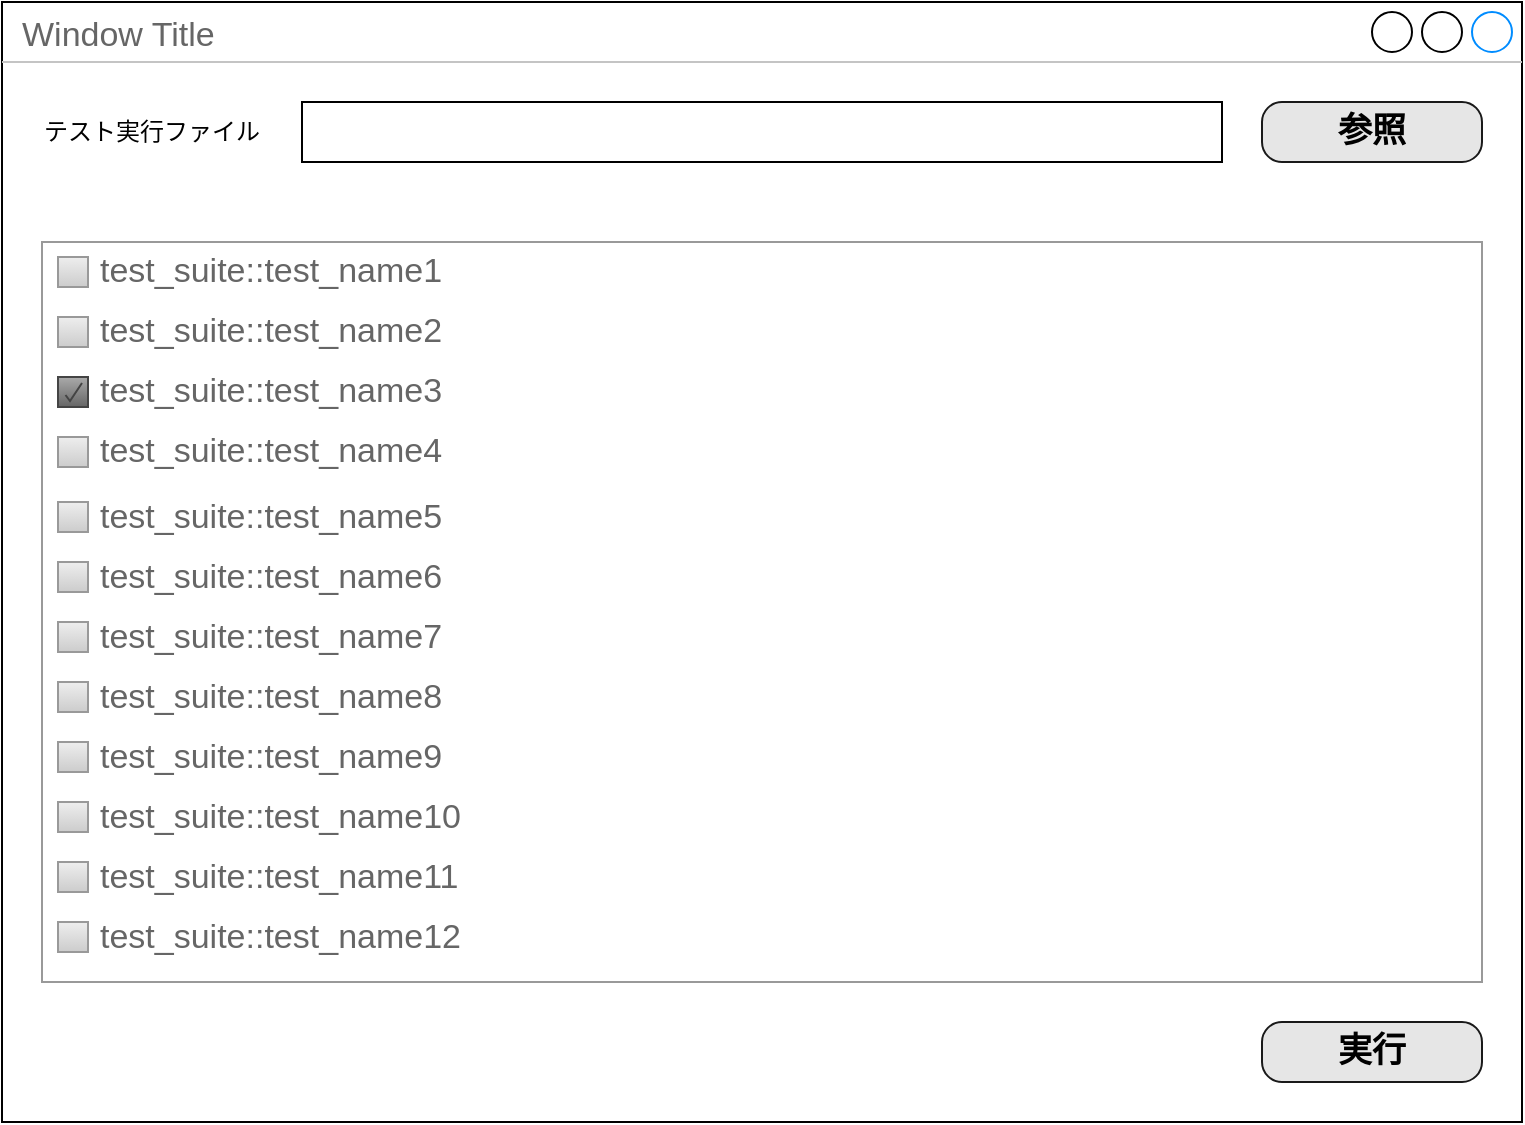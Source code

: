 <mxfile version="12.4.2" type="device" pages="1"><diagram id="8_sJIQkEyh3O0Y0Bo4ba" name="ページ1"><mxGraphModel dx="1422" dy="862" grid="1" gridSize="10" guides="1" tooltips="1" connect="1" arrows="1" fold="1" page="1" pageScale="1" pageWidth="827" pageHeight="1169" math="0" shadow="0"><root><mxCell id="0"/><mxCell id="1" parent="0"/><mxCell id="cDLHoIKfkanc5JqQS3Lm-1" value="Window Title" style="strokeWidth=1;shadow=0;dashed=0;align=center;html=1;shape=mxgraph.mockup.containers.window;align=left;verticalAlign=top;spacingLeft=8;strokeColor2=#008cff;strokeColor3=#c4c4c4;fontColor=#666666;mainText=;fontSize=17;labelBackgroundColor=none;" vertex="1" parent="1"><mxGeometry x="40" y="40" width="760" height="560" as="geometry"/></mxCell><mxCell id="cDLHoIKfkanc5JqQS3Lm-2" value="" style="rounded=0;whiteSpace=wrap;html=1;" vertex="1" parent="1"><mxGeometry x="190" y="90" width="460" height="30" as="geometry"/></mxCell><mxCell id="cDLHoIKfkanc5JqQS3Lm-3" value="テスト実行ファイル" style="text;html=1;strokeColor=none;fillColor=none;align=center;verticalAlign=middle;whiteSpace=wrap;rounded=0;" vertex="1" parent="1"><mxGeometry x="50" y="90" width="130" height="30" as="geometry"/></mxCell><mxCell id="cDLHoIKfkanc5JqQS3Lm-4" value="参照" style="strokeWidth=1;shadow=0;dashed=0;align=center;html=1;shape=mxgraph.mockup.buttons.button;strokeColor=#1A1A1A;fontColor=#000000;mainText=;buttonStyle=round;fontSize=17;fontStyle=1;fillColor=#E6E6E6;whiteSpace=wrap;" vertex="1" parent="1"><mxGeometry x="670" y="90" width="110" height="30" as="geometry"/></mxCell><mxCell id="cDLHoIKfkanc5JqQS3Lm-5" value="" style="strokeWidth=1;shadow=0;dashed=0;align=center;html=1;shape=mxgraph.mockup.forms.rrect;rSize=0;strokeColor=#999999;fillColor=#ffffff;recursiveResize=0;fontColor=#000000;" vertex="1" parent="1"><mxGeometry x="60" y="160" width="720" height="370" as="geometry"/></mxCell><mxCell id="cDLHoIKfkanc5JqQS3Lm-6" value="test_suite::test_name1" style="strokeWidth=1;shadow=0;dashed=0;align=center;html=1;shape=mxgraph.mockup.forms.rrect;rSize=0;fillColor=#eeeeee;strokeColor=#999999;gradientColor=#cccccc;align=left;spacingLeft=4;fontSize=17;fontColor=#666666;labelPosition=right;" vertex="1" parent="cDLHoIKfkanc5JqQS3Lm-5"><mxGeometry x="8" y="7.5" width="15" height="15" as="geometry"/></mxCell><mxCell id="cDLHoIKfkanc5JqQS3Lm-7" value="test_suite::test_name2" style="strokeWidth=1;shadow=0;dashed=0;align=center;html=1;shape=mxgraph.mockup.forms.rrect;rSize=0;fillColor=#eeeeee;strokeColor=#999999;gradientColor=#cccccc;align=left;spacingLeft=4;fontSize=17;fontColor=#666666;labelPosition=right;" vertex="1" parent="cDLHoIKfkanc5JqQS3Lm-5"><mxGeometry x="8" y="37.5" width="15" height="15" as="geometry"/></mxCell><mxCell id="cDLHoIKfkanc5JqQS3Lm-8" value="&lt;span style=&quot;color: rgb(102 , 102 , 102)&quot;&gt;test_suite::test_name3&lt;/span&gt;" style="strokeWidth=1;shadow=0;dashed=0;align=center;html=1;shape=mxgraph.mockup.forms.checkbox;rSize=0;resizable=0;fillColor=#aaaaaa;strokeColor=#444444;gradientColor=#666666;align=left;spacingLeft=4;fontSize=17;fontColor=#008cff;labelPosition=right;" vertex="1" parent="cDLHoIKfkanc5JqQS3Lm-5"><mxGeometry x="8" y="67.5" width="15" height="15" as="geometry"/></mxCell><mxCell id="cDLHoIKfkanc5JqQS3Lm-9" value="test_suite::test_name4" style="strokeWidth=1;shadow=0;dashed=0;align=center;html=1;shape=mxgraph.mockup.forms.rrect;rSize=0;fillColor=#eeeeee;strokeColor=#999999;gradientColor=#cccccc;align=left;spacingLeft=4;fontSize=17;fontColor=#666666;labelPosition=right;" vertex="1" parent="cDLHoIKfkanc5JqQS3Lm-5"><mxGeometry x="8" y="97.5" width="15" height="15" as="geometry"/></mxCell><mxCell id="cDLHoIKfkanc5JqQS3Lm-13" value="test_suite::test_name5" style="strokeWidth=1;shadow=0;dashed=0;align=center;html=1;shape=mxgraph.mockup.forms.rrect;rSize=0;fillColor=#eeeeee;strokeColor=#999999;gradientColor=#cccccc;align=left;spacingLeft=4;fontSize=17;fontColor=#666666;labelPosition=right;" vertex="1" parent="cDLHoIKfkanc5JqQS3Lm-5"><mxGeometry x="8" y="130" width="15" height="15" as="geometry"/></mxCell><mxCell id="cDLHoIKfkanc5JqQS3Lm-14" value="test_suite::test_name6" style="strokeWidth=1;shadow=0;dashed=0;align=center;html=1;shape=mxgraph.mockup.forms.rrect;rSize=0;fillColor=#eeeeee;strokeColor=#999999;gradientColor=#cccccc;align=left;spacingLeft=4;fontSize=17;fontColor=#666666;labelPosition=right;" vertex="1" parent="cDLHoIKfkanc5JqQS3Lm-5"><mxGeometry x="8" y="160" width="15" height="15" as="geometry"/></mxCell><mxCell id="cDLHoIKfkanc5JqQS3Lm-15" value="test_suite::test_name7" style="strokeWidth=1;shadow=0;dashed=0;align=center;html=1;shape=mxgraph.mockup.forms.rrect;rSize=0;fillColor=#eeeeee;strokeColor=#999999;gradientColor=#cccccc;align=left;spacingLeft=4;fontSize=17;fontColor=#666666;labelPosition=right;" vertex="1" parent="cDLHoIKfkanc5JqQS3Lm-5"><mxGeometry x="8" y="190" width="15" height="15" as="geometry"/></mxCell><mxCell id="cDLHoIKfkanc5JqQS3Lm-16" value="test_suite::test_name8" style="strokeWidth=1;shadow=0;dashed=0;align=center;html=1;shape=mxgraph.mockup.forms.rrect;rSize=0;fillColor=#eeeeee;strokeColor=#999999;gradientColor=#cccccc;align=left;spacingLeft=4;fontSize=17;fontColor=#666666;labelPosition=right;" vertex="1" parent="cDLHoIKfkanc5JqQS3Lm-5"><mxGeometry x="8" y="220" width="15" height="15" as="geometry"/></mxCell><mxCell id="cDLHoIKfkanc5JqQS3Lm-17" value="test_suite::test_name9" style="strokeWidth=1;shadow=0;dashed=0;align=center;html=1;shape=mxgraph.mockup.forms.rrect;rSize=0;fillColor=#eeeeee;strokeColor=#999999;gradientColor=#cccccc;align=left;spacingLeft=4;fontSize=17;fontColor=#666666;labelPosition=right;" vertex="1" parent="cDLHoIKfkanc5JqQS3Lm-5"><mxGeometry x="8" y="250" width="15" height="15" as="geometry"/></mxCell><mxCell id="cDLHoIKfkanc5JqQS3Lm-18" value="test_suite::test_name10" style="strokeWidth=1;shadow=0;dashed=0;align=center;html=1;shape=mxgraph.mockup.forms.rrect;rSize=0;fillColor=#eeeeee;strokeColor=#999999;gradientColor=#cccccc;align=left;spacingLeft=4;fontSize=17;fontColor=#666666;labelPosition=right;" vertex="1" parent="cDLHoIKfkanc5JqQS3Lm-5"><mxGeometry x="8" y="280" width="15" height="15" as="geometry"/></mxCell><mxCell id="cDLHoIKfkanc5JqQS3Lm-19" value="test_suite::test_name11" style="strokeWidth=1;shadow=0;dashed=0;align=center;html=1;shape=mxgraph.mockup.forms.rrect;rSize=0;fillColor=#eeeeee;strokeColor=#999999;gradientColor=#cccccc;align=left;spacingLeft=4;fontSize=17;fontColor=#666666;labelPosition=right;" vertex="1" parent="cDLHoIKfkanc5JqQS3Lm-5"><mxGeometry x="8" y="310" width="15" height="15" as="geometry"/></mxCell><mxCell id="cDLHoIKfkanc5JqQS3Lm-20" value="test_suite::test_name12" style="strokeWidth=1;shadow=0;dashed=0;align=center;html=1;shape=mxgraph.mockup.forms.rrect;rSize=0;fillColor=#eeeeee;strokeColor=#999999;gradientColor=#cccccc;align=left;spacingLeft=4;fontSize=17;fontColor=#666666;labelPosition=right;" vertex="1" parent="cDLHoIKfkanc5JqQS3Lm-5"><mxGeometry x="8" y="340" width="15" height="15" as="geometry"/></mxCell><mxCell id="cDLHoIKfkanc5JqQS3Lm-21" value="実行" style="strokeWidth=1;shadow=0;dashed=0;align=center;html=1;shape=mxgraph.mockup.buttons.button;strokeColor=#1A1A1A;fontColor=#000000;mainText=;buttonStyle=round;fontSize=17;fontStyle=1;fillColor=#E6E6E6;whiteSpace=wrap;" vertex="1" parent="1"><mxGeometry x="670" y="550" width="110" height="30" as="geometry"/></mxCell></root></mxGraphModel></diagram></mxfile>